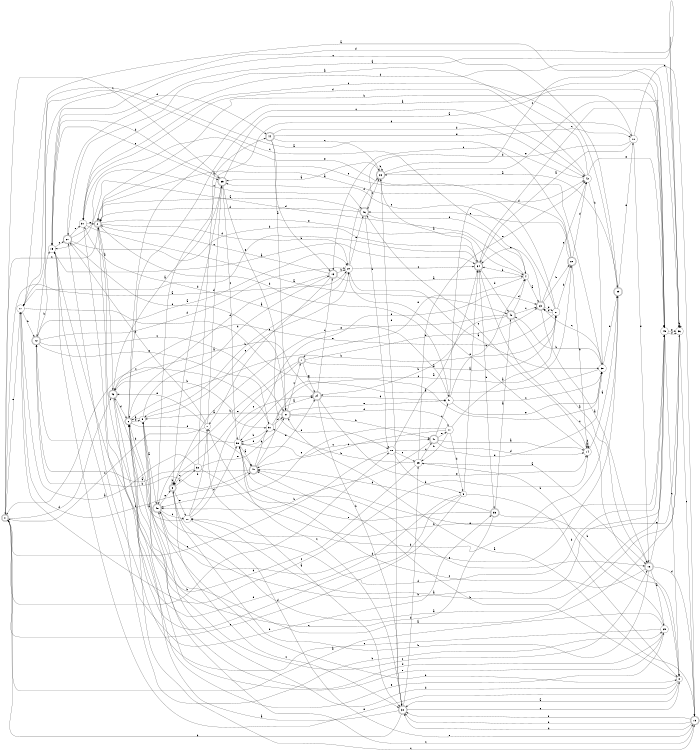 digraph n42_6 {
__start0 [label="" shape="none"];

rankdir=LR;
size="8,5";

s0 [style="rounded,filled", color="black", fillcolor="white" shape="doublecircle", label="0"];
s1 [style="filled", color="black", fillcolor="white" shape="circle", label="1"];
s2 [style="rounded,filled", color="black", fillcolor="white" shape="doublecircle", label="2"];
s3 [style="rounded,filled", color="black", fillcolor="white" shape="doublecircle", label="3"];
s4 [style="filled", color="black", fillcolor="white" shape="circle", label="4"];
s5 [style="filled", color="black", fillcolor="white" shape="circle", label="5"];
s6 [style="rounded,filled", color="black", fillcolor="white" shape="doublecircle", label="6"];
s7 [style="rounded,filled", color="black", fillcolor="white" shape="doublecircle", label="7"];
s8 [style="filled", color="black", fillcolor="white" shape="circle", label="8"];
s9 [style="filled", color="black", fillcolor="white" shape="circle", label="9"];
s10 [style="filled", color="black", fillcolor="white" shape="circle", label="10"];
s11 [style="filled", color="black", fillcolor="white" shape="circle", label="11"];
s12 [style="rounded,filled", color="black", fillcolor="white" shape="doublecircle", label="12"];
s13 [style="rounded,filled", color="black", fillcolor="white" shape="doublecircle", label="13"];
s14 [style="filled", color="black", fillcolor="white" shape="circle", label="14"];
s15 [style="filled", color="black", fillcolor="white" shape="circle", label="15"];
s16 [style="rounded,filled", color="black", fillcolor="white" shape="doublecircle", label="16"];
s17 [style="filled", color="black", fillcolor="white" shape="circle", label="17"];
s18 [style="filled", color="black", fillcolor="white" shape="circle", label="18"];
s19 [style="rounded,filled", color="black", fillcolor="white" shape="doublecircle", label="19"];
s20 [style="filled", color="black", fillcolor="white" shape="circle", label="20"];
s21 [style="filled", color="black", fillcolor="white" shape="circle", label="21"];
s22 [style="rounded,filled", color="black", fillcolor="white" shape="doublecircle", label="22"];
s23 [style="rounded,filled", color="black", fillcolor="white" shape="doublecircle", label="23"];
s24 [style="rounded,filled", color="black", fillcolor="white" shape="doublecircle", label="24"];
s25 [style="filled", color="black", fillcolor="white" shape="circle", label="25"];
s26 [style="rounded,filled", color="black", fillcolor="white" shape="doublecircle", label="26"];
s27 [style="rounded,filled", color="black", fillcolor="white" shape="doublecircle", label="27"];
s28 [style="filled", color="black", fillcolor="white" shape="circle", label="28"];
s29 [style="filled", color="black", fillcolor="white" shape="circle", label="29"];
s30 [style="rounded,filled", color="black", fillcolor="white" shape="doublecircle", label="30"];
s31 [style="filled", color="black", fillcolor="white" shape="circle", label="31"];
s32 [style="filled", color="black", fillcolor="white" shape="circle", label="32"];
s33 [style="rounded,filled", color="black", fillcolor="white" shape="doublecircle", label="33"];
s34 [style="rounded,filled", color="black", fillcolor="white" shape="doublecircle", label="34"];
s35 [style="rounded,filled", color="black", fillcolor="white" shape="doublecircle", label="35"];
s36 [style="filled", color="black", fillcolor="white" shape="circle", label="36"];
s37 [style="rounded,filled", color="black", fillcolor="white" shape="doublecircle", label="37"];
s38 [style="filled", color="black", fillcolor="white" shape="circle", label="38"];
s39 [style="rounded,filled", color="black", fillcolor="white" shape="doublecircle", label="39"];
s40 [style="rounded,filled", color="black", fillcolor="white" shape="doublecircle", label="40"];
s41 [style="filled", color="black", fillcolor="white" shape="circle", label="41"];
s42 [style="filled", color="black", fillcolor="white" shape="circle", label="42"];
s43 [style="rounded,filled", color="black", fillcolor="white" shape="doublecircle", label="43"];
s44 [style="rounded,filled", color="black", fillcolor="white" shape="doublecircle", label="44"];
s45 [style="filled", color="black", fillcolor="white" shape="circle", label="45"];
s46 [style="rounded,filled", color="black", fillcolor="white" shape="doublecircle", label="46"];
s47 [style="rounded,filled", color="black", fillcolor="white" shape="doublecircle", label="47"];
s48 [style="rounded,filled", color="black", fillcolor="white" shape="doublecircle", label="48"];
s49 [style="rounded,filled", color="black", fillcolor="white" shape="doublecircle", label="49"];
s50 [style="filled", color="black", fillcolor="white" shape="circle", label="50"];
s51 [style="filled", color="black", fillcolor="white" shape="circle", label="51"];
s0 -> s20 [label="a"];
s0 -> s18 [label="b"];
s0 -> s35 [label="c"];
s0 -> s43 [label="d"];
s0 -> s17 [label="e"];
s1 -> s30 [label="a"];
s1 -> s27 [label="b"];
s1 -> s0 [label="c"];
s1 -> s35 [label="d"];
s1 -> s43 [label="e"];
s2 -> s43 [label="a"];
s2 -> s41 [label="b"];
s2 -> s0 [label="c"];
s2 -> s20 [label="d"];
s2 -> s4 [label="e"];
s3 -> s36 [label="a"];
s3 -> s3 [label="b"];
s3 -> s30 [label="c"];
s3 -> s32 [label="d"];
s3 -> s28 [label="e"];
s4 -> s23 [label="a"];
s4 -> s34 [label="b"];
s4 -> s17 [label="c"];
s4 -> s15 [label="d"];
s4 -> s7 [label="e"];
s5 -> s34 [label="a"];
s5 -> s8 [label="b"];
s5 -> s0 [label="c"];
s5 -> s2 [label="d"];
s5 -> s15 [label="e"];
s6 -> s45 [label="a"];
s6 -> s21 [label="b"];
s6 -> s42 [label="c"];
s6 -> s9 [label="d"];
s6 -> s49 [label="e"];
s7 -> s21 [label="a"];
s7 -> s48 [label="b"];
s7 -> s24 [label="c"];
s7 -> s23 [label="d"];
s7 -> s3 [label="e"];
s8 -> s30 [label="a"];
s8 -> s49 [label="b"];
s8 -> s34 [label="c"];
s8 -> s48 [label="d"];
s8 -> s15 [label="e"];
s9 -> s48 [label="a"];
s9 -> s6 [label="b"];
s9 -> s16 [label="c"];
s9 -> s13 [label="d"];
s9 -> s20 [label="e"];
s10 -> s34 [label="a"];
s10 -> s2 [label="b"];
s10 -> s19 [label="c"];
s10 -> s46 [label="d"];
s10 -> s16 [label="e"];
s11 -> s21 [label="a"];
s11 -> s25 [label="b"];
s11 -> s49 [label="c"];
s11 -> s5 [label="d"];
s11 -> s48 [label="e"];
s12 -> s20 [label="a"];
s12 -> s15 [label="b"];
s12 -> s37 [label="c"];
s12 -> s20 [label="d"];
s12 -> s51 [label="e"];
s13 -> s4 [label="a"];
s13 -> s20 [label="b"];
s13 -> s2 [label="c"];
s13 -> s6 [label="d"];
s13 -> s1 [label="e"];
s14 -> s39 [label="a"];
s14 -> s14 [label="b"];
s14 -> s46 [label="c"];
s14 -> s14 [label="d"];
s14 -> s20 [label="e"];
s15 -> s34 [label="a"];
s15 -> s33 [label="b"];
s15 -> s27 [label="c"];
s15 -> s44 [label="d"];
s15 -> s35 [label="e"];
s16 -> s29 [label="a"];
s16 -> s3 [label="b"];
s16 -> s50 [label="c"];
s16 -> s19 [label="d"];
s16 -> s45 [label="e"];
s17 -> s45 [label="a"];
s17 -> s12 [label="b"];
s17 -> s14 [label="c"];
s17 -> s49 [label="d"];
s17 -> s38 [label="e"];
s18 -> s34 [label="a"];
s18 -> s5 [label="b"];
s18 -> s25 [label="c"];
s18 -> s38 [label="d"];
s18 -> s0 [label="e"];
s19 -> s37 [label="a"];
s19 -> s30 [label="b"];
s19 -> s9 [label="c"];
s19 -> s30 [label="d"];
s19 -> s30 [label="e"];
s20 -> s38 [label="a"];
s20 -> s9 [label="b"];
s20 -> s34 [label="c"];
s20 -> s26 [label="d"];
s20 -> s46 [label="e"];
s21 -> s2 [label="a"];
s21 -> s22 [label="b"];
s21 -> s35 [label="c"];
s21 -> s23 [label="d"];
s21 -> s43 [label="e"];
s22 -> s17 [label="a"];
s22 -> s14 [label="b"];
s22 -> s46 [label="c"];
s22 -> s42 [label="d"];
s22 -> s31 [label="e"];
s23 -> s16 [label="a"];
s23 -> s22 [label="b"];
s23 -> s42 [label="c"];
s23 -> s21 [label="d"];
s23 -> s34 [label="e"];
s24 -> s43 [label="a"];
s24 -> s30 [label="b"];
s24 -> s13 [label="c"];
s24 -> s41 [label="d"];
s24 -> s14 [label="e"];
s25 -> s16 [label="a"];
s25 -> s51 [label="b"];
s25 -> s47 [label="c"];
s25 -> s2 [label="d"];
s25 -> s42 [label="e"];
s26 -> s35 [label="a"];
s26 -> s26 [label="b"];
s26 -> s36 [label="c"];
s26 -> s30 [label="d"];
s26 -> s45 [label="e"];
s27 -> s36 [label="a"];
s27 -> s34 [label="b"];
s27 -> s46 [label="c"];
s27 -> s37 [label="d"];
s27 -> s31 [label="e"];
s28 -> s43 [label="a"];
s28 -> s1 [label="b"];
s28 -> s24 [label="c"];
s28 -> s50 [label="d"];
s28 -> s19 [label="e"];
s29 -> s0 [label="a"];
s29 -> s25 [label="b"];
s29 -> s27 [label="c"];
s29 -> s6 [label="d"];
s29 -> s6 [label="e"];
s30 -> s6 [label="a"];
s30 -> s0 [label="b"];
s30 -> s50 [label="c"];
s30 -> s25 [label="d"];
s30 -> s8 [label="e"];
s31 -> s40 [label="a"];
s31 -> s29 [label="b"];
s31 -> s39 [label="c"];
s31 -> s36 [label="d"];
s31 -> s2 [label="e"];
s32 -> s17 [label="a"];
s32 -> s45 [label="b"];
s32 -> s3 [label="c"];
s32 -> s42 [label="d"];
s32 -> s37 [label="e"];
s33 -> s40 [label="a"];
s33 -> s8 [label="b"];
s33 -> s6 [label="c"];
s33 -> s49 [label="d"];
s33 -> s1 [label="e"];
s34 -> s26 [label="a"];
s34 -> s33 [label="b"];
s34 -> s45 [label="c"];
s34 -> s40 [label="d"];
s34 -> s17 [label="e"];
s35 -> s45 [label="a"];
s35 -> s15 [label="b"];
s35 -> s50 [label="c"];
s35 -> s3 [label="d"];
s35 -> s18 [label="e"];
s36 -> s9 [label="a"];
s36 -> s36 [label="b"];
s36 -> s19 [label="c"];
s36 -> s12 [label="d"];
s36 -> s49 [label="e"];
s37 -> s9 [label="a"];
s37 -> s47 [label="b"];
s37 -> s7 [label="c"];
s37 -> s11 [label="d"];
s37 -> s41 [label="e"];
s38 -> s50 [label="a"];
s38 -> s40 [label="b"];
s38 -> s23 [label="c"];
s38 -> s39 [label="d"];
s38 -> s2 [label="e"];
s39 -> s26 [label="a"];
s39 -> s28 [label="b"];
s39 -> s15 [label="c"];
s39 -> s6 [label="d"];
s39 -> s10 [label="e"];
s40 -> s16 [label="a"];
s40 -> s24 [label="b"];
s40 -> s23 [label="c"];
s40 -> s4 [label="d"];
s40 -> s3 [label="e"];
s41 -> s31 [label="a"];
s41 -> s4 [label="b"];
s41 -> s38 [label="c"];
s41 -> s42 [label="d"];
s41 -> s38 [label="e"];
s42 -> s27 [label="a"];
s42 -> s38 [label="b"];
s42 -> s13 [label="c"];
s42 -> s31 [label="d"];
s42 -> s45 [label="e"];
s43 -> s35 [label="a"];
s43 -> s51 [label="b"];
s43 -> s19 [label="c"];
s43 -> s6 [label="d"];
s43 -> s29 [label="e"];
s44 -> s37 [label="a"];
s44 -> s13 [label="b"];
s44 -> s26 [label="c"];
s44 -> s10 [label="d"];
s44 -> s10 [label="e"];
s45 -> s28 [label="a"];
s45 -> s48 [label="b"];
s45 -> s8 [label="c"];
s45 -> s36 [label="d"];
s45 -> s36 [label="e"];
s46 -> s2 [label="a"];
s46 -> s18 [label="b"];
s46 -> s26 [label="c"];
s46 -> s2 [label="d"];
s46 -> s4 [label="e"];
s47 -> s14 [label="a"];
s47 -> s48 [label="b"];
s47 -> s41 [label="c"];
s47 -> s14 [label="d"];
s47 -> s11 [label="e"];
s48 -> s44 [label="a"];
s48 -> s8 [label="b"];
s48 -> s28 [label="c"];
s48 -> s45 [label="d"];
s48 -> s3 [label="e"];
s49 -> s12 [label="a"];
s49 -> s12 [label="b"];
s49 -> s22 [label="c"];
s49 -> s51 [label="d"];
s49 -> s24 [label="e"];
s50 -> s49 [label="a"];
s50 -> s12 [label="b"];
s50 -> s47 [label="c"];
s50 -> s23 [label="d"];
s50 -> s16 [label="e"];
s51 -> s24 [label="a"];
s51 -> s50 [label="b"];
s51 -> s0 [label="c"];
s51 -> s37 [label="d"];
s51 -> s50 [label="e"];

}